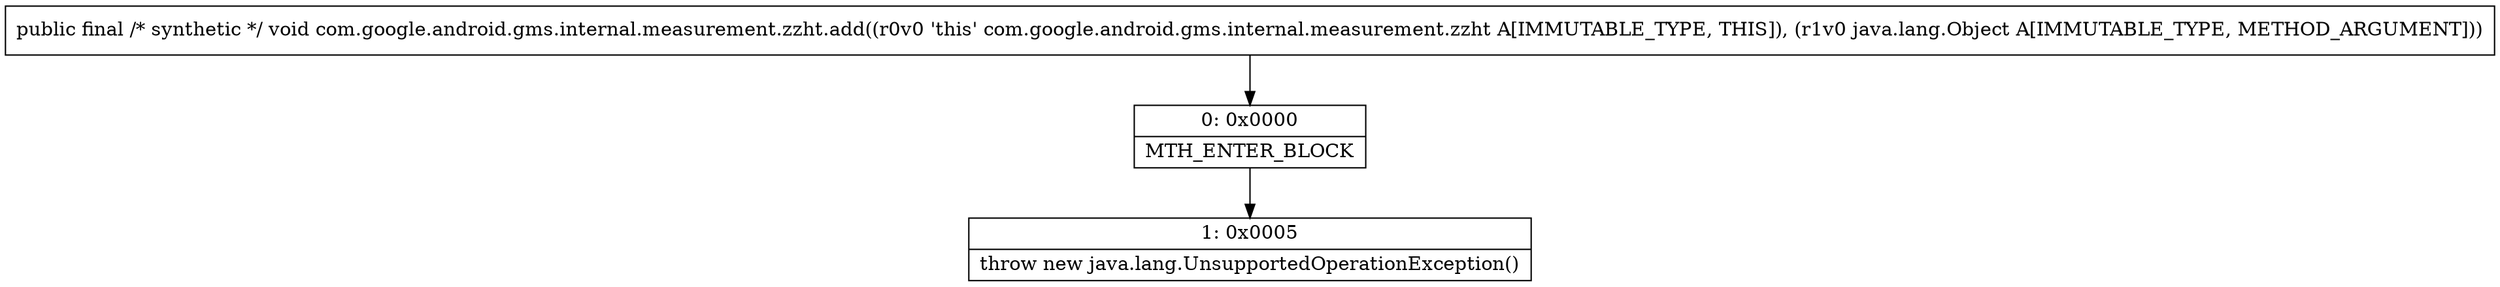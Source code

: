digraph "CFG forcom.google.android.gms.internal.measurement.zzht.add(Ljava\/lang\/Object;)V" {
Node_0 [shape=record,label="{0\:\ 0x0000|MTH_ENTER_BLOCK\l}"];
Node_1 [shape=record,label="{1\:\ 0x0005|throw new java.lang.UnsupportedOperationException()\l}"];
MethodNode[shape=record,label="{public final \/* synthetic *\/ void com.google.android.gms.internal.measurement.zzht.add((r0v0 'this' com.google.android.gms.internal.measurement.zzht A[IMMUTABLE_TYPE, THIS]), (r1v0 java.lang.Object A[IMMUTABLE_TYPE, METHOD_ARGUMENT])) }"];
MethodNode -> Node_0;
Node_0 -> Node_1;
}

